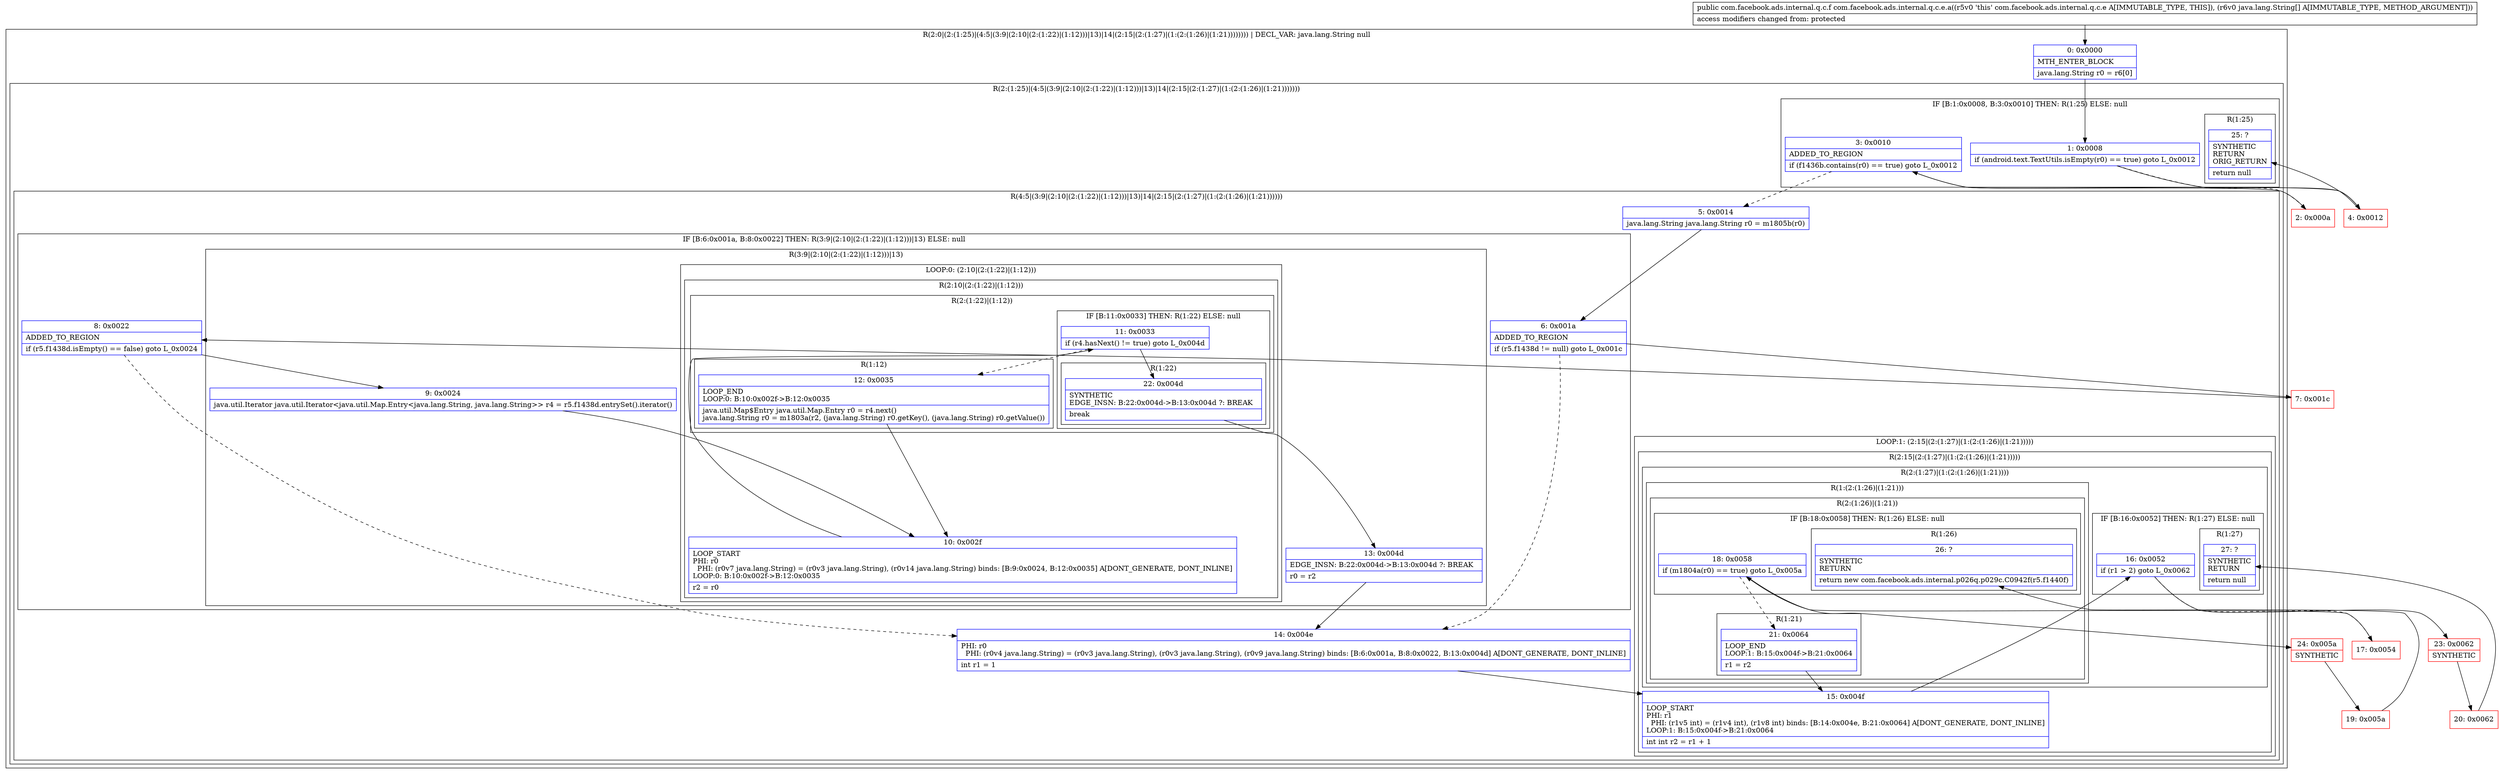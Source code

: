 digraph "CFG forcom.facebook.ads.internal.q.c.e.a([Ljava\/lang\/String;)Lcom\/facebook\/ads\/internal\/q\/c\/f;" {
subgraph cluster_Region_850828310 {
label = "R(2:0|(2:(1:25)|(4:5|(3:9|(2:10|(2:(1:22)|(1:12)))|13)|14|(2:15|(2:(1:27)|(1:(2:(1:26)|(1:21)))))))) | DECL_VAR: java.lang.String null\l";
node [shape=record,color=blue];
Node_0 [shape=record,label="{0\:\ 0x0000|MTH_ENTER_BLOCK\l|java.lang.String r0 = r6[0]\l}"];
subgraph cluster_Region_1340737903 {
label = "R(2:(1:25)|(4:5|(3:9|(2:10|(2:(1:22)|(1:12)))|13)|14|(2:15|(2:(1:27)|(1:(2:(1:26)|(1:21)))))))";
node [shape=record,color=blue];
subgraph cluster_IfRegion_1428885176 {
label = "IF [B:1:0x0008, B:3:0x0010] THEN: R(1:25) ELSE: null";
node [shape=record,color=blue];
Node_1 [shape=record,label="{1\:\ 0x0008|if (android.text.TextUtils.isEmpty(r0) == true) goto L_0x0012\l}"];
Node_3 [shape=record,label="{3\:\ 0x0010|ADDED_TO_REGION\l|if (f1436b.contains(r0) == true) goto L_0x0012\l}"];
subgraph cluster_Region_1022258990 {
label = "R(1:25)";
node [shape=record,color=blue];
Node_25 [shape=record,label="{25\:\ ?|SYNTHETIC\lRETURN\lORIG_RETURN\l|return null\l}"];
}
}
subgraph cluster_Region_1316893162 {
label = "R(4:5|(3:9|(2:10|(2:(1:22)|(1:12)))|13)|14|(2:15|(2:(1:27)|(1:(2:(1:26)|(1:21))))))";
node [shape=record,color=blue];
Node_5 [shape=record,label="{5\:\ 0x0014|java.lang.String java.lang.String r0 = m1805b(r0)\l}"];
subgraph cluster_IfRegion_596551431 {
label = "IF [B:6:0x001a, B:8:0x0022] THEN: R(3:9|(2:10|(2:(1:22)|(1:12)))|13) ELSE: null";
node [shape=record,color=blue];
Node_6 [shape=record,label="{6\:\ 0x001a|ADDED_TO_REGION\l|if (r5.f1438d != null) goto L_0x001c\l}"];
Node_8 [shape=record,label="{8\:\ 0x0022|ADDED_TO_REGION\l|if (r5.f1438d.isEmpty() == false) goto L_0x0024\l}"];
subgraph cluster_Region_1122046369 {
label = "R(3:9|(2:10|(2:(1:22)|(1:12)))|13)";
node [shape=record,color=blue];
Node_9 [shape=record,label="{9\:\ 0x0024|java.util.Iterator java.util.Iterator\<java.util.Map.Entry\<java.lang.String, java.lang.String\>\> r4 = r5.f1438d.entrySet().iterator()\l}"];
subgraph cluster_LoopRegion_1443195298 {
label = "LOOP:0: (2:10|(2:(1:22)|(1:12)))";
node [shape=record,color=blue];
subgraph cluster_Region_1982624400 {
label = "R(2:10|(2:(1:22)|(1:12)))";
node [shape=record,color=blue];
Node_10 [shape=record,label="{10\:\ 0x002f|LOOP_START\lPHI: r0 \l  PHI: (r0v7 java.lang.String) = (r0v3 java.lang.String), (r0v14 java.lang.String) binds: [B:9:0x0024, B:12:0x0035] A[DONT_GENERATE, DONT_INLINE]\lLOOP:0: B:10:0x002f\-\>B:12:0x0035\l|r2 = r0\l}"];
subgraph cluster_Region_1228645244 {
label = "R(2:(1:22)|(1:12))";
node [shape=record,color=blue];
subgraph cluster_IfRegion_950195002 {
label = "IF [B:11:0x0033] THEN: R(1:22) ELSE: null";
node [shape=record,color=blue];
Node_11 [shape=record,label="{11\:\ 0x0033|if (r4.hasNext() != true) goto L_0x004d\l}"];
subgraph cluster_Region_107160170 {
label = "R(1:22)";
node [shape=record,color=blue];
Node_22 [shape=record,label="{22\:\ 0x004d|SYNTHETIC\lEDGE_INSN: B:22:0x004d\-\>B:13:0x004d ?: BREAK  \l|break\l}"];
}
}
subgraph cluster_Region_1144091591 {
label = "R(1:12)";
node [shape=record,color=blue];
Node_12 [shape=record,label="{12\:\ 0x0035|LOOP_END\lLOOP:0: B:10:0x002f\-\>B:12:0x0035\l|java.util.Map$Entry java.util.Map.Entry r0 = r4.next()\ljava.lang.String r0 = m1803a(r2, (java.lang.String) r0.getKey(), (java.lang.String) r0.getValue())\l}"];
}
}
}
}
Node_13 [shape=record,label="{13\:\ 0x004d|EDGE_INSN: B:22:0x004d\-\>B:13:0x004d ?: BREAK  \l|r0 = r2\l}"];
}
}
Node_14 [shape=record,label="{14\:\ 0x004e|PHI: r0 \l  PHI: (r0v4 java.lang.String) = (r0v3 java.lang.String), (r0v3 java.lang.String), (r0v9 java.lang.String) binds: [B:6:0x001a, B:8:0x0022, B:13:0x004d] A[DONT_GENERATE, DONT_INLINE]\l|int r1 = 1\l}"];
subgraph cluster_LoopRegion_1342380862 {
label = "LOOP:1: (2:15|(2:(1:27)|(1:(2:(1:26)|(1:21)))))";
node [shape=record,color=blue];
subgraph cluster_Region_1944779504 {
label = "R(2:15|(2:(1:27)|(1:(2:(1:26)|(1:21)))))";
node [shape=record,color=blue];
Node_15 [shape=record,label="{15\:\ 0x004f|LOOP_START\lPHI: r1 \l  PHI: (r1v5 int) = (r1v4 int), (r1v8 int) binds: [B:14:0x004e, B:21:0x0064] A[DONT_GENERATE, DONT_INLINE]\lLOOP:1: B:15:0x004f\-\>B:21:0x0064\l|int int r2 = r1 + 1\l}"];
subgraph cluster_Region_766910693 {
label = "R(2:(1:27)|(1:(2:(1:26)|(1:21))))";
node [shape=record,color=blue];
subgraph cluster_IfRegion_764382441 {
label = "IF [B:16:0x0052] THEN: R(1:27) ELSE: null";
node [shape=record,color=blue];
Node_16 [shape=record,label="{16\:\ 0x0052|if (r1 \> 2) goto L_0x0062\l}"];
subgraph cluster_Region_956454508 {
label = "R(1:27)";
node [shape=record,color=blue];
Node_27 [shape=record,label="{27\:\ ?|SYNTHETIC\lRETURN\l|return null\l}"];
}
}
subgraph cluster_Region_653087572 {
label = "R(1:(2:(1:26)|(1:21)))";
node [shape=record,color=blue];
subgraph cluster_Region_1853847132 {
label = "R(2:(1:26)|(1:21))";
node [shape=record,color=blue];
subgraph cluster_IfRegion_1231219511 {
label = "IF [B:18:0x0058] THEN: R(1:26) ELSE: null";
node [shape=record,color=blue];
Node_18 [shape=record,label="{18\:\ 0x0058|if (m1804a(r0) == true) goto L_0x005a\l}"];
subgraph cluster_Region_1926419070 {
label = "R(1:26)";
node [shape=record,color=blue];
Node_26 [shape=record,label="{26\:\ ?|SYNTHETIC\lRETURN\l|return new com.facebook.ads.internal.p026q.p029c.C0942f(r5.f1440f)\l}"];
}
}
subgraph cluster_Region_1015683565 {
label = "R(1:21)";
node [shape=record,color=blue];
Node_21 [shape=record,label="{21\:\ 0x0064|LOOP_END\lLOOP:1: B:15:0x004f\-\>B:21:0x0064\l|r1 = r2\l}"];
}
}
}
}
}
}
}
}
}
Node_2 [shape=record,color=red,label="{2\:\ 0x000a}"];
Node_4 [shape=record,color=red,label="{4\:\ 0x0012}"];
Node_7 [shape=record,color=red,label="{7\:\ 0x001c}"];
Node_17 [shape=record,color=red,label="{17\:\ 0x0054}"];
Node_19 [shape=record,color=red,label="{19\:\ 0x005a}"];
Node_20 [shape=record,color=red,label="{20\:\ 0x0062}"];
Node_23 [shape=record,color=red,label="{23\:\ 0x0062|SYNTHETIC\l}"];
Node_24 [shape=record,color=red,label="{24\:\ 0x005a|SYNTHETIC\l}"];
MethodNode[shape=record,label="{public com.facebook.ads.internal.q.c.f com.facebook.ads.internal.q.c.e.a((r5v0 'this' com.facebook.ads.internal.q.c.e A[IMMUTABLE_TYPE, THIS]), (r6v0 java.lang.String[] A[IMMUTABLE_TYPE, METHOD_ARGUMENT]))  | access modifiers changed from: protected\l}"];
MethodNode -> Node_0;
Node_0 -> Node_1;
Node_1 -> Node_2[style=dashed];
Node_1 -> Node_4;
Node_3 -> Node_4;
Node_3 -> Node_5[style=dashed];
Node_5 -> Node_6;
Node_6 -> Node_7;
Node_6 -> Node_14[style=dashed];
Node_8 -> Node_9;
Node_8 -> Node_14[style=dashed];
Node_9 -> Node_10;
Node_10 -> Node_11;
Node_11 -> Node_12[style=dashed];
Node_11 -> Node_22;
Node_22 -> Node_13;
Node_12 -> Node_10;
Node_13 -> Node_14;
Node_14 -> Node_15;
Node_15 -> Node_16;
Node_16 -> Node_17[style=dashed];
Node_16 -> Node_23;
Node_18 -> Node_21[style=dashed];
Node_18 -> Node_24;
Node_21 -> Node_15;
Node_2 -> Node_3;
Node_4 -> Node_25;
Node_7 -> Node_8;
Node_17 -> Node_18;
Node_19 -> Node_26;
Node_20 -> Node_27;
Node_23 -> Node_20;
Node_24 -> Node_19;
}

